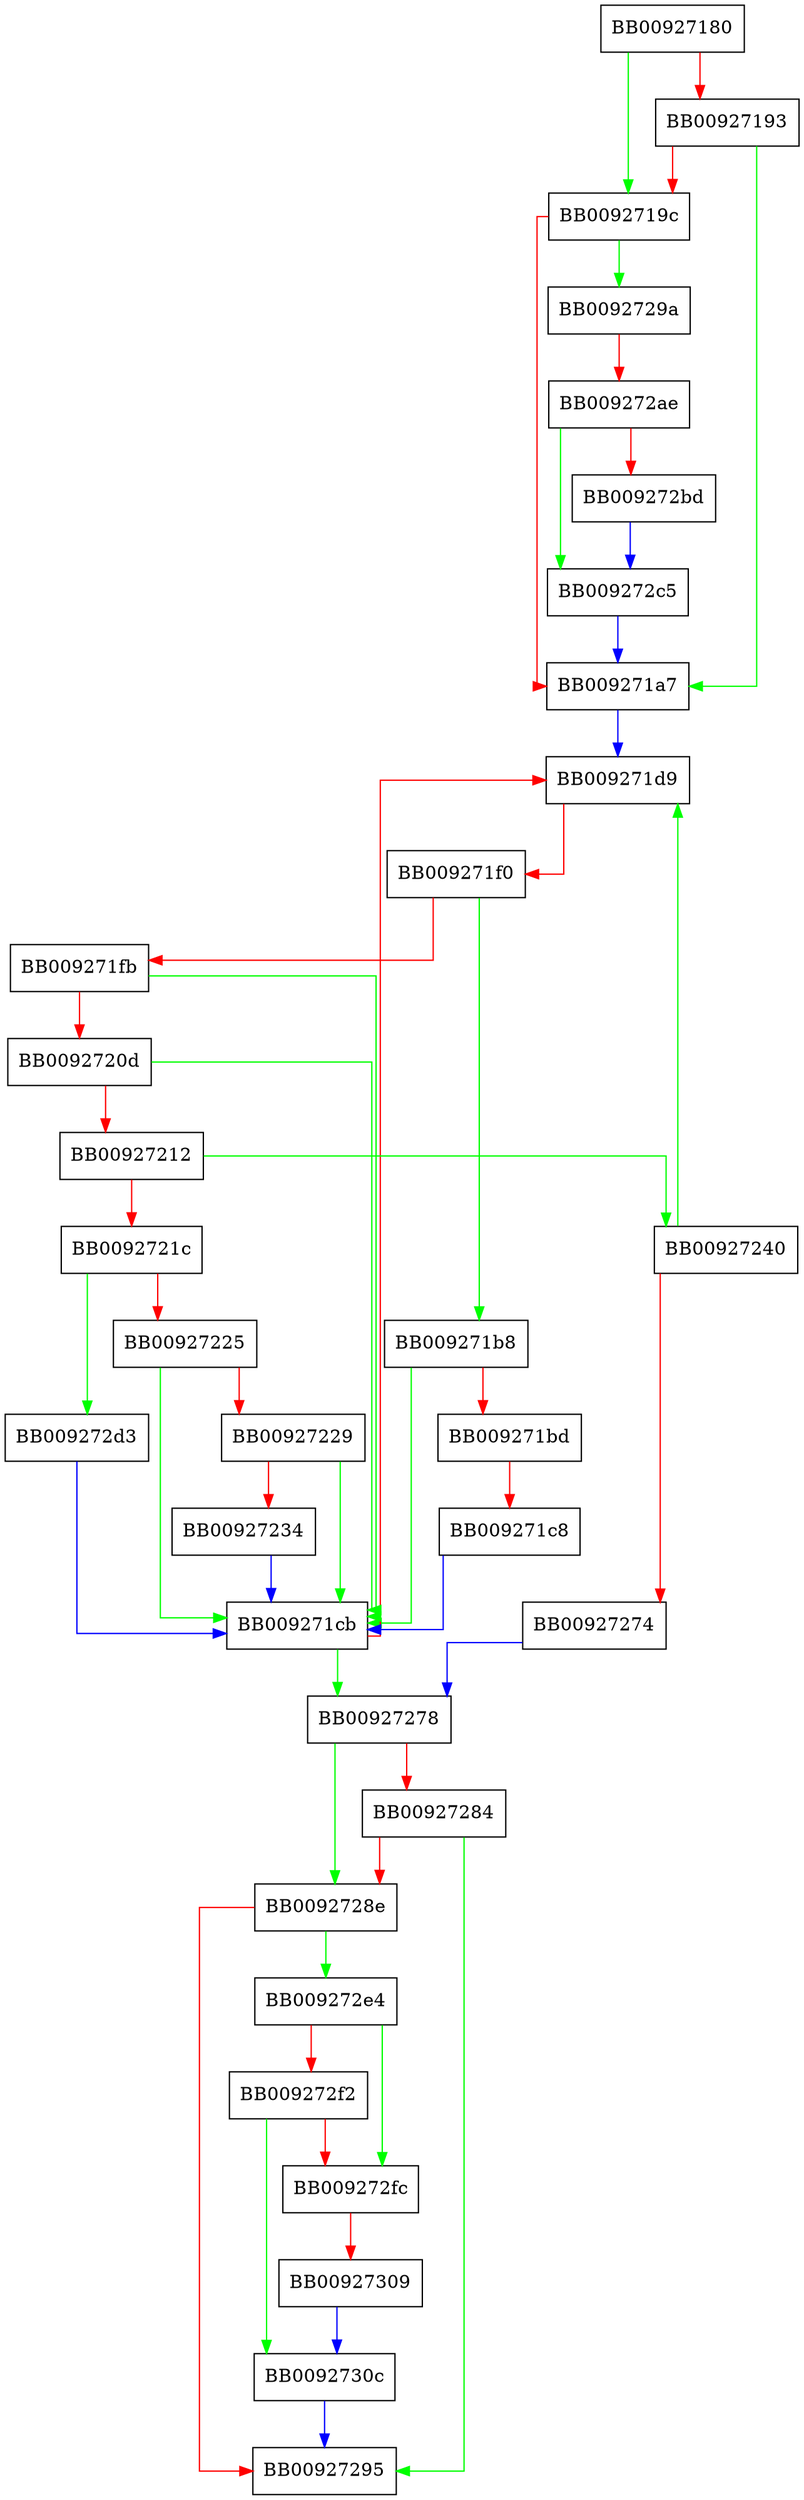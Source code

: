 digraph uw_install_context_1 {
  node [shape="box"];
  graph [splines=ortho];
  BB00927180 -> BB0092719c [color="green"];
  BB00927180 -> BB00927193 [color="red"];
  BB00927193 -> BB009271a7 [color="green"];
  BB00927193 -> BB0092719c [color="red"];
  BB0092719c -> BB0092729a [color="green"];
  BB0092719c -> BB009271a7 [color="red"];
  BB009271a7 -> BB009271d9 [color="blue"];
  BB009271b8 -> BB009271cb [color="green"];
  BB009271b8 -> BB009271bd [color="red"];
  BB009271bd -> BB009271c8 [color="red"];
  BB009271c8 -> BB009271cb [color="blue"];
  BB009271cb -> BB00927278 [color="green"];
  BB009271cb -> BB009271d9 [color="red"];
  BB009271d9 -> BB009271f0 [color="red"];
  BB009271f0 -> BB009271b8 [color="green"];
  BB009271f0 -> BB009271fb [color="red"];
  BB009271fb -> BB009271cb [color="green"];
  BB009271fb -> BB0092720d [color="red"];
  BB0092720d -> BB009271cb [color="green"];
  BB0092720d -> BB00927212 [color="red"];
  BB00927212 -> BB00927240 [color="green"];
  BB00927212 -> BB0092721c [color="red"];
  BB0092721c -> BB009272d3 [color="green"];
  BB0092721c -> BB00927225 [color="red"];
  BB00927225 -> BB009271cb [color="green"];
  BB00927225 -> BB00927229 [color="red"];
  BB00927229 -> BB009271cb [color="green"];
  BB00927229 -> BB00927234 [color="red"];
  BB00927234 -> BB009271cb [color="blue"];
  BB00927240 -> BB009271d9 [color="green"];
  BB00927240 -> BB00927274 [color="red"];
  BB00927274 -> BB00927278 [color="blue"];
  BB00927278 -> BB0092728e [color="green"];
  BB00927278 -> BB00927284 [color="red"];
  BB00927284 -> BB00927295 [color="green"];
  BB00927284 -> BB0092728e [color="red"];
  BB0092728e -> BB009272e4 [color="green"];
  BB0092728e -> BB00927295 [color="red"];
  BB0092729a -> BB009272ae [color="red"];
  BB009272ae -> BB009272c5 [color="green"];
  BB009272ae -> BB009272bd [color="red"];
  BB009272bd -> BB009272c5 [color="blue"];
  BB009272c5 -> BB009271a7 [color="blue"];
  BB009272d3 -> BB009271cb [color="blue"];
  BB009272e4 -> BB009272fc [color="green"];
  BB009272e4 -> BB009272f2 [color="red"];
  BB009272f2 -> BB0092730c [color="green"];
  BB009272f2 -> BB009272fc [color="red"];
  BB009272fc -> BB00927309 [color="red"];
  BB00927309 -> BB0092730c [color="blue"];
  BB0092730c -> BB00927295 [color="blue"];
}